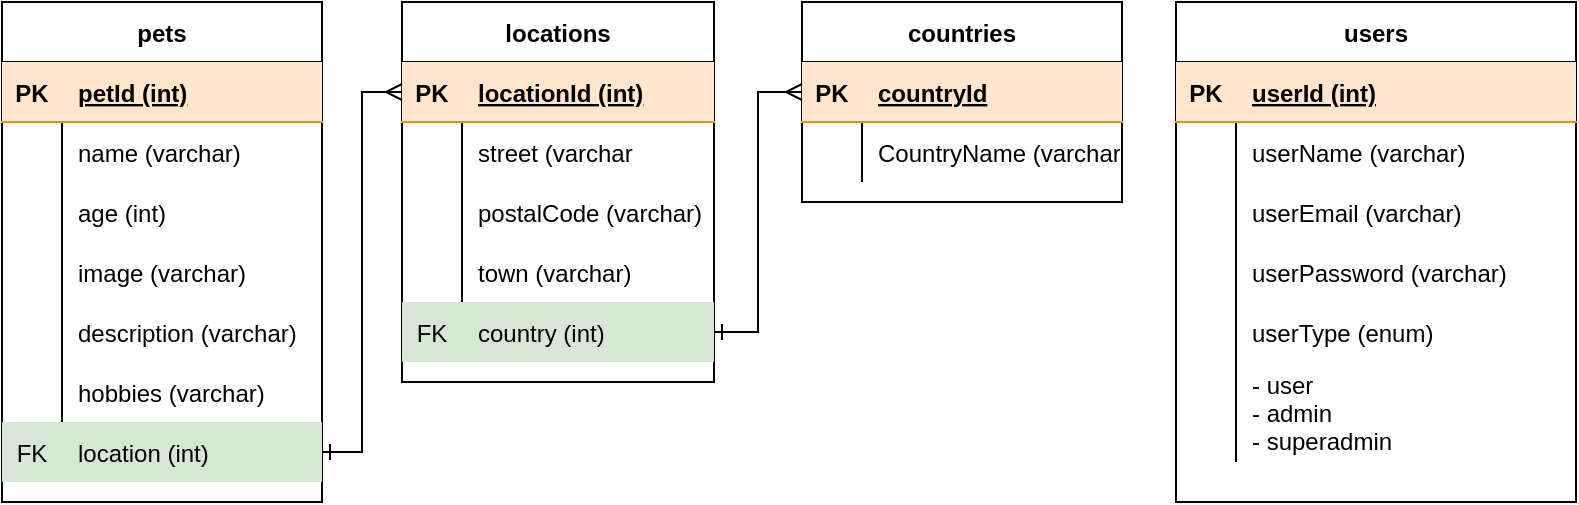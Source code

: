 <mxfile version="13.9.2" type="github">
  <diagram id="S9ceoyBOBp-LiY6cDrLX" name="Page-1">
    <mxGraphModel dx="786" dy="708" grid="1" gridSize="10" guides="1" tooltips="1" connect="1" arrows="1" fold="1" page="1" pageScale="1" pageWidth="827" pageHeight="1169" math="0" shadow="0">
      <root>
        <mxCell id="0" />
        <mxCell id="1" parent="0" />
        <mxCell id="QM-Ya2pY4bfz0PaY0hQm-1" value="pets" style="shape=table;startSize=30;container=1;collapsible=1;childLayout=tableLayout;fixedRows=1;rowLines=0;fontStyle=1;align=center;resizeLast=1;" vertex="1" parent="1">
          <mxGeometry x="40" y="360" width="160" height="250" as="geometry" />
        </mxCell>
        <mxCell id="QM-Ya2pY4bfz0PaY0hQm-2" value="" style="shape=partialRectangle;collapsible=0;dropTarget=0;pointerEvents=0;fillColor=#ffe6cc;top=0;left=0;bottom=1;right=0;points=[[0,0.5],[1,0.5]];portConstraint=eastwest;strokeColor=#d79b00;" vertex="1" parent="QM-Ya2pY4bfz0PaY0hQm-1">
          <mxGeometry y="30" width="160" height="30" as="geometry" />
        </mxCell>
        <mxCell id="QM-Ya2pY4bfz0PaY0hQm-3" value="PK" style="shape=partialRectangle;connectable=0;fillColor=none;top=0;left=0;bottom=0;right=0;fontStyle=1;overflow=hidden;" vertex="1" parent="QM-Ya2pY4bfz0PaY0hQm-2">
          <mxGeometry width="30" height="30" as="geometry" />
        </mxCell>
        <mxCell id="QM-Ya2pY4bfz0PaY0hQm-4" value="petId (int)" style="shape=partialRectangle;connectable=0;fillColor=none;top=0;left=0;bottom=0;right=0;align=left;spacingLeft=6;fontStyle=5;overflow=hidden;" vertex="1" parent="QM-Ya2pY4bfz0PaY0hQm-2">
          <mxGeometry x="30" width="130" height="30" as="geometry" />
        </mxCell>
        <mxCell id="QM-Ya2pY4bfz0PaY0hQm-5" value="" style="shape=partialRectangle;collapsible=0;dropTarget=0;pointerEvents=0;fillColor=none;top=0;left=0;bottom=0;right=0;points=[[0,0.5],[1,0.5]];portConstraint=eastwest;" vertex="1" parent="QM-Ya2pY4bfz0PaY0hQm-1">
          <mxGeometry y="60" width="160" height="30" as="geometry" />
        </mxCell>
        <mxCell id="QM-Ya2pY4bfz0PaY0hQm-6" value="" style="shape=partialRectangle;connectable=0;fillColor=none;top=0;left=0;bottom=0;right=0;editable=1;overflow=hidden;" vertex="1" parent="QM-Ya2pY4bfz0PaY0hQm-5">
          <mxGeometry width="30" height="30" as="geometry" />
        </mxCell>
        <mxCell id="QM-Ya2pY4bfz0PaY0hQm-7" value="name (varchar)" style="shape=partialRectangle;connectable=0;fillColor=none;top=0;left=0;bottom=0;right=0;align=left;spacingLeft=6;overflow=hidden;" vertex="1" parent="QM-Ya2pY4bfz0PaY0hQm-5">
          <mxGeometry x="30" width="130" height="30" as="geometry" />
        </mxCell>
        <mxCell id="QM-Ya2pY4bfz0PaY0hQm-8" value="" style="shape=partialRectangle;collapsible=0;dropTarget=0;pointerEvents=0;fillColor=none;top=0;left=0;bottom=0;right=0;points=[[0,0.5],[1,0.5]];portConstraint=eastwest;" vertex="1" parent="QM-Ya2pY4bfz0PaY0hQm-1">
          <mxGeometry y="90" width="160" height="30" as="geometry" />
        </mxCell>
        <mxCell id="QM-Ya2pY4bfz0PaY0hQm-9" value="" style="shape=partialRectangle;connectable=0;fillColor=none;top=0;left=0;bottom=0;right=0;editable=1;overflow=hidden;" vertex="1" parent="QM-Ya2pY4bfz0PaY0hQm-8">
          <mxGeometry width="30" height="30" as="geometry" />
        </mxCell>
        <mxCell id="QM-Ya2pY4bfz0PaY0hQm-10" value="age (int)" style="shape=partialRectangle;connectable=0;fillColor=none;top=0;left=0;bottom=0;right=0;align=left;spacingLeft=6;overflow=hidden;" vertex="1" parent="QM-Ya2pY4bfz0PaY0hQm-8">
          <mxGeometry x="30" width="130" height="30" as="geometry" />
        </mxCell>
        <mxCell id="QM-Ya2pY4bfz0PaY0hQm-11" value="" style="shape=partialRectangle;collapsible=0;dropTarget=0;pointerEvents=0;fillColor=none;top=0;left=0;bottom=0;right=0;points=[[0,0.5],[1,0.5]];portConstraint=eastwest;" vertex="1" parent="QM-Ya2pY4bfz0PaY0hQm-1">
          <mxGeometry y="120" width="160" height="30" as="geometry" />
        </mxCell>
        <mxCell id="QM-Ya2pY4bfz0PaY0hQm-12" value="" style="shape=partialRectangle;connectable=0;fillColor=none;top=0;left=0;bottom=0;right=0;editable=1;overflow=hidden;" vertex="1" parent="QM-Ya2pY4bfz0PaY0hQm-11">
          <mxGeometry width="30" height="30" as="geometry" />
        </mxCell>
        <mxCell id="QM-Ya2pY4bfz0PaY0hQm-13" value="image (varchar)" style="shape=partialRectangle;connectable=0;fillColor=none;top=0;left=0;bottom=0;right=0;align=left;spacingLeft=6;overflow=hidden;" vertex="1" parent="QM-Ya2pY4bfz0PaY0hQm-11">
          <mxGeometry x="30" width="130" height="30" as="geometry" />
        </mxCell>
        <mxCell id="QM-Ya2pY4bfz0PaY0hQm-27" value="" style="shape=partialRectangle;collapsible=0;dropTarget=0;pointerEvents=0;fillColor=none;top=0;left=0;bottom=0;right=0;points=[[0,0.5],[1,0.5]];portConstraint=eastwest;" vertex="1" parent="QM-Ya2pY4bfz0PaY0hQm-1">
          <mxGeometry y="150" width="160" height="30" as="geometry" />
        </mxCell>
        <mxCell id="QM-Ya2pY4bfz0PaY0hQm-28" value="" style="shape=partialRectangle;connectable=0;fillColor=none;top=0;left=0;bottom=0;right=0;editable=1;overflow=hidden;" vertex="1" parent="QM-Ya2pY4bfz0PaY0hQm-27">
          <mxGeometry width="30" height="30" as="geometry" />
        </mxCell>
        <mxCell id="QM-Ya2pY4bfz0PaY0hQm-29" value="description (varchar)" style="shape=partialRectangle;connectable=0;fillColor=none;top=0;left=0;bottom=0;right=0;align=left;spacingLeft=6;overflow=hidden;" vertex="1" parent="QM-Ya2pY4bfz0PaY0hQm-27">
          <mxGeometry x="30" width="130" height="30" as="geometry" />
        </mxCell>
        <mxCell id="QM-Ya2pY4bfz0PaY0hQm-30" value="" style="shape=partialRectangle;collapsible=0;dropTarget=0;pointerEvents=0;fillColor=none;top=0;left=0;bottom=0;right=0;points=[[0,0.5],[1,0.5]];portConstraint=eastwest;" vertex="1" parent="QM-Ya2pY4bfz0PaY0hQm-1">
          <mxGeometry y="180" width="160" height="30" as="geometry" />
        </mxCell>
        <mxCell id="QM-Ya2pY4bfz0PaY0hQm-31" value="" style="shape=partialRectangle;connectable=0;fillColor=none;top=0;left=0;bottom=0;right=0;editable=1;overflow=hidden;" vertex="1" parent="QM-Ya2pY4bfz0PaY0hQm-30">
          <mxGeometry width="30" height="30" as="geometry" />
        </mxCell>
        <mxCell id="QM-Ya2pY4bfz0PaY0hQm-32" value="hobbies (varchar)" style="shape=partialRectangle;connectable=0;fillColor=none;top=0;left=0;bottom=0;right=0;align=left;spacingLeft=6;overflow=hidden;" vertex="1" parent="QM-Ya2pY4bfz0PaY0hQm-30">
          <mxGeometry x="30" width="130" height="30" as="geometry" />
        </mxCell>
        <mxCell id="QM-Ya2pY4bfz0PaY0hQm-33" value="" style="shape=partialRectangle;collapsible=0;dropTarget=0;pointerEvents=0;fillColor=#d5e8d4;top=0;left=0;bottom=0;right=0;points=[[0,0.5],[1,0.5]];portConstraint=eastwest;strokeColor=#82b366;" vertex="1" parent="QM-Ya2pY4bfz0PaY0hQm-1">
          <mxGeometry y="210" width="160" height="30" as="geometry" />
        </mxCell>
        <mxCell id="QM-Ya2pY4bfz0PaY0hQm-34" value="FK" style="shape=partialRectangle;connectable=0;fillColor=none;top=0;left=0;bottom=0;right=0;editable=1;overflow=hidden;" vertex="1" parent="QM-Ya2pY4bfz0PaY0hQm-33">
          <mxGeometry width="30" height="30" as="geometry" />
        </mxCell>
        <mxCell id="QM-Ya2pY4bfz0PaY0hQm-35" value="location (int)" style="shape=partialRectangle;connectable=0;fillColor=none;top=0;left=0;bottom=0;right=0;align=left;spacingLeft=6;overflow=hidden;" vertex="1" parent="QM-Ya2pY4bfz0PaY0hQm-33">
          <mxGeometry x="30" width="130" height="30" as="geometry" />
        </mxCell>
        <mxCell id="QM-Ya2pY4bfz0PaY0hQm-36" value="locations" style="shape=table;startSize=30;container=1;collapsible=1;childLayout=tableLayout;fixedRows=1;rowLines=0;fontStyle=1;align=center;resizeLast=1;" vertex="1" parent="1">
          <mxGeometry x="240" y="360" width="156" height="190" as="geometry" />
        </mxCell>
        <mxCell id="QM-Ya2pY4bfz0PaY0hQm-37" value="" style="shape=partialRectangle;collapsible=0;dropTarget=0;pointerEvents=0;fillColor=#ffe6cc;top=0;left=0;bottom=1;right=0;points=[[0,0.5],[1,0.5]];portConstraint=eastwest;strokeColor=#d79b00;" vertex="1" parent="QM-Ya2pY4bfz0PaY0hQm-36">
          <mxGeometry y="30" width="156" height="30" as="geometry" />
        </mxCell>
        <mxCell id="QM-Ya2pY4bfz0PaY0hQm-38" value="PK" style="shape=partialRectangle;connectable=0;fillColor=none;top=0;left=0;bottom=0;right=0;fontStyle=1;overflow=hidden;" vertex="1" parent="QM-Ya2pY4bfz0PaY0hQm-37">
          <mxGeometry width="30" height="30" as="geometry" />
        </mxCell>
        <mxCell id="QM-Ya2pY4bfz0PaY0hQm-39" value="locationId (int)" style="shape=partialRectangle;connectable=0;fillColor=none;top=0;left=0;bottom=0;right=0;align=left;spacingLeft=6;fontStyle=5;overflow=hidden;" vertex="1" parent="QM-Ya2pY4bfz0PaY0hQm-37">
          <mxGeometry x="30" width="126" height="30" as="geometry" />
        </mxCell>
        <mxCell id="QM-Ya2pY4bfz0PaY0hQm-40" value="" style="shape=partialRectangle;collapsible=0;dropTarget=0;pointerEvents=0;fillColor=none;top=0;left=0;bottom=0;right=0;points=[[0,0.5],[1,0.5]];portConstraint=eastwest;" vertex="1" parent="QM-Ya2pY4bfz0PaY0hQm-36">
          <mxGeometry y="60" width="156" height="30" as="geometry" />
        </mxCell>
        <mxCell id="QM-Ya2pY4bfz0PaY0hQm-41" value="" style="shape=partialRectangle;connectable=0;fillColor=none;top=0;left=0;bottom=0;right=0;editable=1;overflow=hidden;" vertex="1" parent="QM-Ya2pY4bfz0PaY0hQm-40">
          <mxGeometry width="30" height="30" as="geometry" />
        </mxCell>
        <mxCell id="QM-Ya2pY4bfz0PaY0hQm-42" value="street (varchar" style="shape=partialRectangle;connectable=0;fillColor=none;top=0;left=0;bottom=0;right=0;align=left;spacingLeft=6;overflow=hidden;" vertex="1" parent="QM-Ya2pY4bfz0PaY0hQm-40">
          <mxGeometry x="30" width="126" height="30" as="geometry" />
        </mxCell>
        <mxCell id="QM-Ya2pY4bfz0PaY0hQm-43" value="" style="shape=partialRectangle;collapsible=0;dropTarget=0;pointerEvents=0;fillColor=none;top=0;left=0;bottom=0;right=0;points=[[0,0.5],[1,0.5]];portConstraint=eastwest;" vertex="1" parent="QM-Ya2pY4bfz0PaY0hQm-36">
          <mxGeometry y="90" width="156" height="30" as="geometry" />
        </mxCell>
        <mxCell id="QM-Ya2pY4bfz0PaY0hQm-44" value="" style="shape=partialRectangle;connectable=0;fillColor=none;top=0;left=0;bottom=0;right=0;editable=1;overflow=hidden;" vertex="1" parent="QM-Ya2pY4bfz0PaY0hQm-43">
          <mxGeometry width="30" height="30" as="geometry" />
        </mxCell>
        <mxCell id="QM-Ya2pY4bfz0PaY0hQm-45" value="postalCode (varchar)" style="shape=partialRectangle;connectable=0;fillColor=none;top=0;left=0;bottom=0;right=0;align=left;spacingLeft=6;overflow=hidden;" vertex="1" parent="QM-Ya2pY4bfz0PaY0hQm-43">
          <mxGeometry x="30" width="126" height="30" as="geometry" />
        </mxCell>
        <mxCell id="QM-Ya2pY4bfz0PaY0hQm-46" value="" style="shape=partialRectangle;collapsible=0;dropTarget=0;pointerEvents=0;fillColor=none;top=0;left=0;bottom=0;right=0;points=[[0,0.5],[1,0.5]];portConstraint=eastwest;" vertex="1" parent="QM-Ya2pY4bfz0PaY0hQm-36">
          <mxGeometry y="120" width="156" height="30" as="geometry" />
        </mxCell>
        <mxCell id="QM-Ya2pY4bfz0PaY0hQm-47" value="" style="shape=partialRectangle;connectable=0;fillColor=none;top=0;left=0;bottom=0;right=0;editable=1;overflow=hidden;" vertex="1" parent="QM-Ya2pY4bfz0PaY0hQm-46">
          <mxGeometry width="30" height="30" as="geometry" />
        </mxCell>
        <mxCell id="QM-Ya2pY4bfz0PaY0hQm-48" value="town (varchar)" style="shape=partialRectangle;connectable=0;fillColor=none;top=0;left=0;bottom=0;right=0;align=left;spacingLeft=6;overflow=hidden;" vertex="1" parent="QM-Ya2pY4bfz0PaY0hQm-46">
          <mxGeometry x="30" width="126" height="30" as="geometry" />
        </mxCell>
        <mxCell id="QM-Ya2pY4bfz0PaY0hQm-49" value="" style="shape=partialRectangle;collapsible=0;dropTarget=0;pointerEvents=0;fillColor=#d5e8d4;top=0;left=0;bottom=0;right=0;points=[[0,0.5],[1,0.5]];portConstraint=eastwest;strokeColor=#82b366;" vertex="1" parent="QM-Ya2pY4bfz0PaY0hQm-36">
          <mxGeometry y="150" width="156" height="30" as="geometry" />
        </mxCell>
        <mxCell id="QM-Ya2pY4bfz0PaY0hQm-50" value="FK" style="shape=partialRectangle;connectable=0;fillColor=none;top=0;left=0;bottom=0;right=0;editable=1;overflow=hidden;" vertex="1" parent="QM-Ya2pY4bfz0PaY0hQm-49">
          <mxGeometry width="30" height="30" as="geometry" />
        </mxCell>
        <mxCell id="QM-Ya2pY4bfz0PaY0hQm-51" value="country (int)" style="shape=partialRectangle;connectable=0;fillColor=none;top=0;left=0;bottom=0;right=0;align=left;spacingLeft=6;overflow=hidden;" vertex="1" parent="QM-Ya2pY4bfz0PaY0hQm-49">
          <mxGeometry x="30" width="126" height="30" as="geometry" />
        </mxCell>
        <mxCell id="QM-Ya2pY4bfz0PaY0hQm-52" value="countries" style="shape=table;startSize=30;container=1;collapsible=1;childLayout=tableLayout;fixedRows=1;rowLines=0;fontStyle=1;align=center;resizeLast=1;" vertex="1" parent="1">
          <mxGeometry x="440" y="360" width="160" height="100" as="geometry" />
        </mxCell>
        <mxCell id="QM-Ya2pY4bfz0PaY0hQm-53" value="" style="shape=partialRectangle;collapsible=0;dropTarget=0;pointerEvents=0;fillColor=#ffe6cc;top=0;left=0;bottom=1;right=0;points=[[0,0.5],[1,0.5]];portConstraint=eastwest;strokeColor=#d79b00;" vertex="1" parent="QM-Ya2pY4bfz0PaY0hQm-52">
          <mxGeometry y="30" width="160" height="30" as="geometry" />
        </mxCell>
        <mxCell id="QM-Ya2pY4bfz0PaY0hQm-54" value="PK" style="shape=partialRectangle;connectable=0;fillColor=none;top=0;left=0;bottom=0;right=0;fontStyle=1;overflow=hidden;" vertex="1" parent="QM-Ya2pY4bfz0PaY0hQm-53">
          <mxGeometry width="30" height="30" as="geometry" />
        </mxCell>
        <mxCell id="QM-Ya2pY4bfz0PaY0hQm-55" value="countryId" style="shape=partialRectangle;connectable=0;fillColor=none;top=0;left=0;bottom=0;right=0;align=left;spacingLeft=6;fontStyle=5;overflow=hidden;" vertex="1" parent="QM-Ya2pY4bfz0PaY0hQm-53">
          <mxGeometry x="30" width="130" height="30" as="geometry" />
        </mxCell>
        <mxCell id="QM-Ya2pY4bfz0PaY0hQm-56" value="" style="shape=partialRectangle;collapsible=0;dropTarget=0;pointerEvents=0;fillColor=none;top=0;left=0;bottom=0;right=0;points=[[0,0.5],[1,0.5]];portConstraint=eastwest;" vertex="1" parent="QM-Ya2pY4bfz0PaY0hQm-52">
          <mxGeometry y="60" width="160" height="30" as="geometry" />
        </mxCell>
        <mxCell id="QM-Ya2pY4bfz0PaY0hQm-57" value="" style="shape=partialRectangle;connectable=0;fillColor=none;top=0;left=0;bottom=0;right=0;editable=1;overflow=hidden;" vertex="1" parent="QM-Ya2pY4bfz0PaY0hQm-56">
          <mxGeometry width="30" height="30" as="geometry" />
        </mxCell>
        <mxCell id="QM-Ya2pY4bfz0PaY0hQm-58" value="CountryName (varchar)" style="shape=partialRectangle;connectable=0;fillColor=none;top=0;left=0;bottom=0;right=0;align=left;spacingLeft=6;overflow=hidden;" vertex="1" parent="QM-Ya2pY4bfz0PaY0hQm-56">
          <mxGeometry x="30" width="130" height="30" as="geometry" />
        </mxCell>
        <mxCell id="QM-Ya2pY4bfz0PaY0hQm-67" style="edgeStyle=orthogonalEdgeStyle;rounded=0;orthogonalLoop=1;jettySize=auto;html=1;entryX=0;entryY=0.5;entryDx=0;entryDy=0;endArrow=ERmany;endFill=0;startArrow=ERone;startFill=0;" edge="1" parent="1" source="QM-Ya2pY4bfz0PaY0hQm-33" target="QM-Ya2pY4bfz0PaY0hQm-37">
          <mxGeometry relative="1" as="geometry" />
        </mxCell>
        <mxCell id="QM-Ya2pY4bfz0PaY0hQm-68" style="edgeStyle=orthogonalEdgeStyle;rounded=0;orthogonalLoop=1;jettySize=auto;html=1;entryX=0;entryY=0.5;entryDx=0;entryDy=0;startArrow=ERone;startFill=0;endArrow=ERmany;endFill=0;" edge="1" parent="1" source="QM-Ya2pY4bfz0PaY0hQm-49" target="QM-Ya2pY4bfz0PaY0hQm-53">
          <mxGeometry relative="1" as="geometry" />
        </mxCell>
        <mxCell id="QM-Ya2pY4bfz0PaY0hQm-69" value="users" style="shape=table;startSize=30;container=1;collapsible=1;childLayout=tableLayout;fixedRows=1;rowLines=0;fontStyle=1;align=center;resizeLast=1;" vertex="1" parent="1">
          <mxGeometry x="627" y="360" width="200" height="250" as="geometry" />
        </mxCell>
        <mxCell id="QM-Ya2pY4bfz0PaY0hQm-70" value="" style="shape=partialRectangle;collapsible=0;dropTarget=0;pointerEvents=0;fillColor=#ffe6cc;top=0;left=0;bottom=1;right=0;points=[[0,0.5],[1,0.5]];portConstraint=eastwest;strokeColor=#d79b00;" vertex="1" parent="QM-Ya2pY4bfz0PaY0hQm-69">
          <mxGeometry y="30" width="200" height="30" as="geometry" />
        </mxCell>
        <mxCell id="QM-Ya2pY4bfz0PaY0hQm-71" value="PK" style="shape=partialRectangle;connectable=0;fillColor=none;top=0;left=0;bottom=0;right=0;fontStyle=1;overflow=hidden;" vertex="1" parent="QM-Ya2pY4bfz0PaY0hQm-70">
          <mxGeometry width="30" height="30" as="geometry" />
        </mxCell>
        <mxCell id="QM-Ya2pY4bfz0PaY0hQm-72" value="userId (int)" style="shape=partialRectangle;connectable=0;fillColor=none;top=0;left=0;bottom=0;right=0;align=left;spacingLeft=6;fontStyle=5;overflow=hidden;" vertex="1" parent="QM-Ya2pY4bfz0PaY0hQm-70">
          <mxGeometry x="30" width="170" height="30" as="geometry" />
        </mxCell>
        <mxCell id="QM-Ya2pY4bfz0PaY0hQm-73" value="" style="shape=partialRectangle;collapsible=0;dropTarget=0;pointerEvents=0;fillColor=none;top=0;left=0;bottom=0;right=0;points=[[0,0.5],[1,0.5]];portConstraint=eastwest;" vertex="1" parent="QM-Ya2pY4bfz0PaY0hQm-69">
          <mxGeometry y="60" width="200" height="30" as="geometry" />
        </mxCell>
        <mxCell id="QM-Ya2pY4bfz0PaY0hQm-74" value="" style="shape=partialRectangle;connectable=0;fillColor=none;top=0;left=0;bottom=0;right=0;editable=1;overflow=hidden;" vertex="1" parent="QM-Ya2pY4bfz0PaY0hQm-73">
          <mxGeometry width="30" height="30" as="geometry" />
        </mxCell>
        <mxCell id="QM-Ya2pY4bfz0PaY0hQm-75" value="userName (varchar)" style="shape=partialRectangle;connectable=0;fillColor=none;top=0;left=0;bottom=0;right=0;align=left;spacingLeft=6;overflow=hidden;" vertex="1" parent="QM-Ya2pY4bfz0PaY0hQm-73">
          <mxGeometry x="30" width="170" height="30" as="geometry" />
        </mxCell>
        <mxCell id="QM-Ya2pY4bfz0PaY0hQm-76" value="" style="shape=partialRectangle;collapsible=0;dropTarget=0;pointerEvents=0;fillColor=none;top=0;left=0;bottom=0;right=0;points=[[0,0.5],[1,0.5]];portConstraint=eastwest;" vertex="1" parent="QM-Ya2pY4bfz0PaY0hQm-69">
          <mxGeometry y="90" width="200" height="30" as="geometry" />
        </mxCell>
        <mxCell id="QM-Ya2pY4bfz0PaY0hQm-77" value="" style="shape=partialRectangle;connectable=0;fillColor=none;top=0;left=0;bottom=0;right=0;editable=1;overflow=hidden;" vertex="1" parent="QM-Ya2pY4bfz0PaY0hQm-76">
          <mxGeometry width="30" height="30" as="geometry" />
        </mxCell>
        <mxCell id="QM-Ya2pY4bfz0PaY0hQm-78" value="userEmail (varchar)" style="shape=partialRectangle;connectable=0;fillColor=none;top=0;left=0;bottom=0;right=0;align=left;spacingLeft=6;overflow=hidden;" vertex="1" parent="QM-Ya2pY4bfz0PaY0hQm-76">
          <mxGeometry x="30" width="170" height="30" as="geometry" />
        </mxCell>
        <mxCell id="QM-Ya2pY4bfz0PaY0hQm-79" value="" style="shape=partialRectangle;collapsible=0;dropTarget=0;pointerEvents=0;fillColor=none;top=0;left=0;bottom=0;right=0;points=[[0,0.5],[1,0.5]];portConstraint=eastwest;" vertex="1" parent="QM-Ya2pY4bfz0PaY0hQm-69">
          <mxGeometry y="120" width="200" height="30" as="geometry" />
        </mxCell>
        <mxCell id="QM-Ya2pY4bfz0PaY0hQm-80" value="" style="shape=partialRectangle;connectable=0;fillColor=none;top=0;left=0;bottom=0;right=0;editable=1;overflow=hidden;" vertex="1" parent="QM-Ya2pY4bfz0PaY0hQm-79">
          <mxGeometry width="30" height="30" as="geometry" />
        </mxCell>
        <mxCell id="QM-Ya2pY4bfz0PaY0hQm-81" value="userPassword (varchar)" style="shape=partialRectangle;connectable=0;fillColor=none;top=0;left=0;bottom=0;right=0;align=left;spacingLeft=6;overflow=hidden;" vertex="1" parent="QM-Ya2pY4bfz0PaY0hQm-79">
          <mxGeometry x="30" width="170" height="30" as="geometry" />
        </mxCell>
        <mxCell id="QM-Ya2pY4bfz0PaY0hQm-82" value="" style="shape=partialRectangle;collapsible=0;dropTarget=0;pointerEvents=0;fillColor=none;top=0;left=0;bottom=0;right=0;points=[[0,0.5],[1,0.5]];portConstraint=eastwest;" vertex="1" parent="QM-Ya2pY4bfz0PaY0hQm-69">
          <mxGeometry y="150" width="200" height="30" as="geometry" />
        </mxCell>
        <mxCell id="QM-Ya2pY4bfz0PaY0hQm-83" value="" style="shape=partialRectangle;connectable=0;fillColor=none;top=0;left=0;bottom=0;right=0;editable=1;overflow=hidden;" vertex="1" parent="QM-Ya2pY4bfz0PaY0hQm-82">
          <mxGeometry width="30" height="30" as="geometry" />
        </mxCell>
        <mxCell id="QM-Ya2pY4bfz0PaY0hQm-84" value="userType (enum)" style="shape=partialRectangle;connectable=0;fillColor=none;top=0;left=0;bottom=0;right=0;align=left;spacingLeft=6;overflow=hidden;" vertex="1" parent="QM-Ya2pY4bfz0PaY0hQm-82">
          <mxGeometry x="30" width="170" height="30" as="geometry" />
        </mxCell>
        <mxCell id="QM-Ya2pY4bfz0PaY0hQm-85" value="" style="shape=partialRectangle;collapsible=0;dropTarget=0;pointerEvents=0;fillColor=none;top=0;left=0;bottom=0;right=0;points=[[0,0.5],[1,0.5]];portConstraint=eastwest;" vertex="1" parent="QM-Ya2pY4bfz0PaY0hQm-69">
          <mxGeometry y="180" width="200" height="50" as="geometry" />
        </mxCell>
        <mxCell id="QM-Ya2pY4bfz0PaY0hQm-86" value="" style="shape=partialRectangle;connectable=0;fillColor=none;top=0;left=0;bottom=0;right=0;editable=1;overflow=hidden;" vertex="1" parent="QM-Ya2pY4bfz0PaY0hQm-85">
          <mxGeometry width="30" height="50" as="geometry" />
        </mxCell>
        <mxCell id="QM-Ya2pY4bfz0PaY0hQm-87" value="- user&#xa;- admin&#xa;- superadmin" style="shape=partialRectangle;connectable=0;fillColor=none;top=0;left=0;bottom=0;right=0;align=left;spacingLeft=6;overflow=hidden;" vertex="1" parent="QM-Ya2pY4bfz0PaY0hQm-85">
          <mxGeometry x="30" width="170" height="50" as="geometry" />
        </mxCell>
      </root>
    </mxGraphModel>
  </diagram>
</mxfile>
